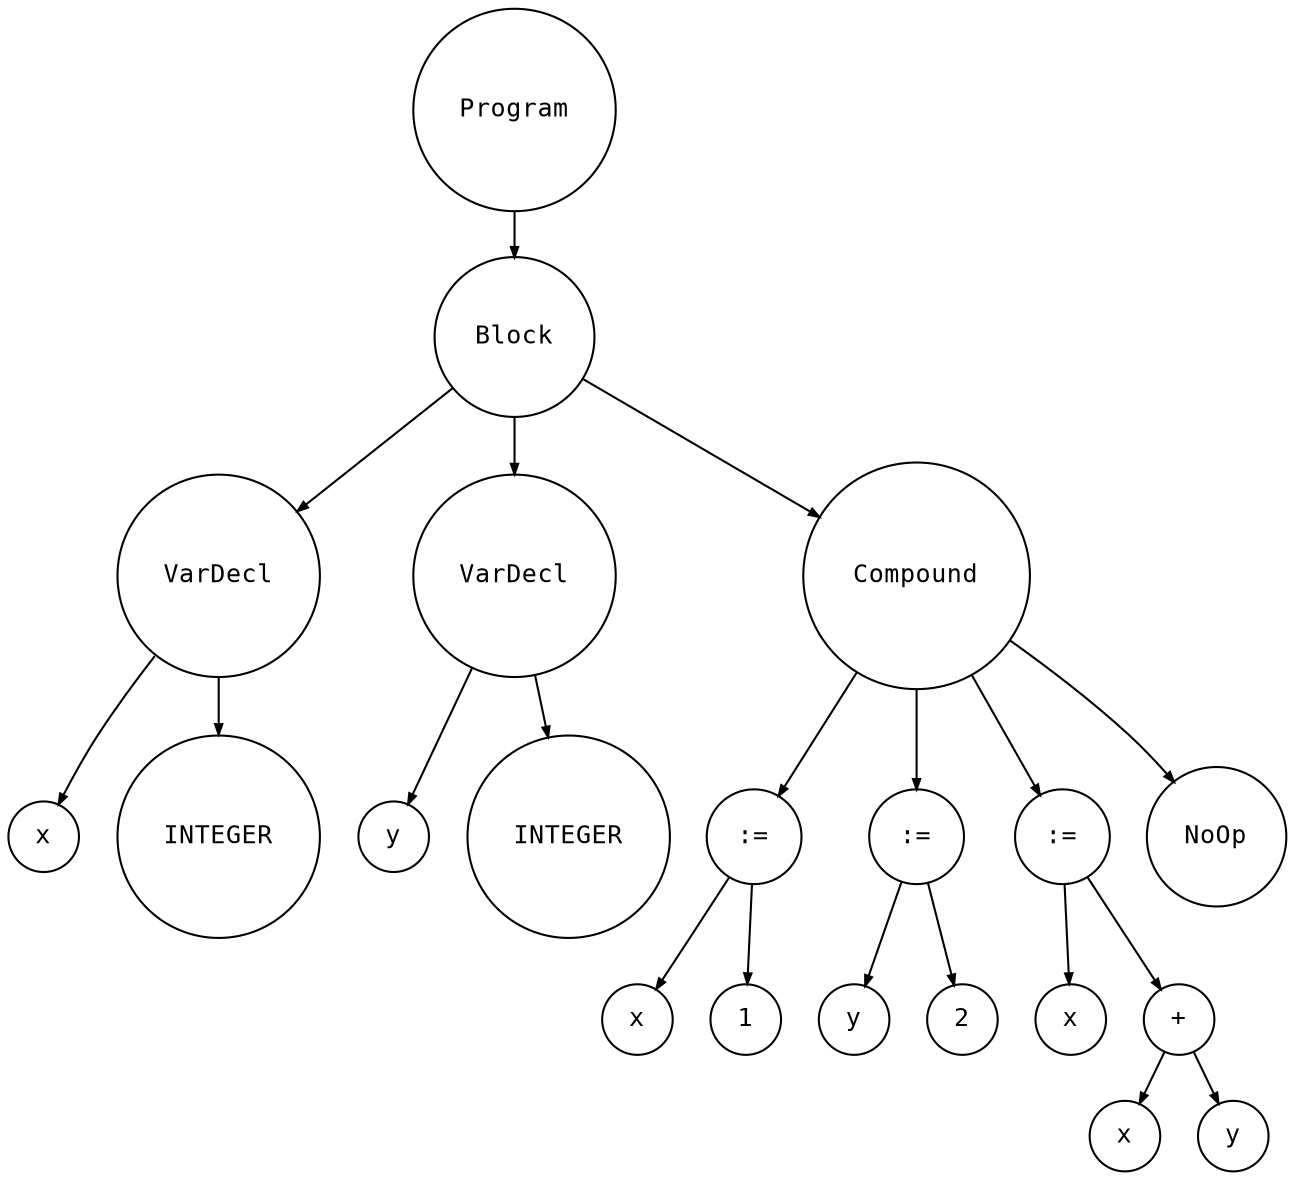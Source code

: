 digraph astgraph {
  node [shape=circle, fontsize=12, fontname="Courier", height=.1];
  ranksep=.3;
  edge [arrowsize=.5]
  node1 [label="Program"]
  node2 [label="Block"]
  node3 [label="VarDecl"]
  node4 [label="x"]
  node3 -> node4
  node5 [label="INTEGER"]
  node3 -> node5
  node6 [label="VarDecl"]
  node7 [label="y"]
  node6 -> node7
  node8 [label="INTEGER"]
  node6 -> node8
  node9 [label="Compound"]
  node10 [label=":="]
  node11 [label="x"]
  node12 [label="1"]
  node10 -> node11
  node10 -> node12
  node9 -> node10
  node13 [label=":="]
  node14 [label="y"]
  node15 [label="2"]
  node13 -> node14
  node13 -> node15
  node9 -> node13
  node16 [label=":="]
  node17 [label="x"]
  node18 [label="+"]
  node19 [label="x"]
  node20 [label="y"]
  node18 -> node19
  node18 -> node20
  node16 -> node17
  node16 -> node18
  node9 -> node16
  node21 [label="NoOp"]
  node9 -> node21
  node2 -> node3
  node2 -> node6
  node2 -> node9
  node1 -> node2
}